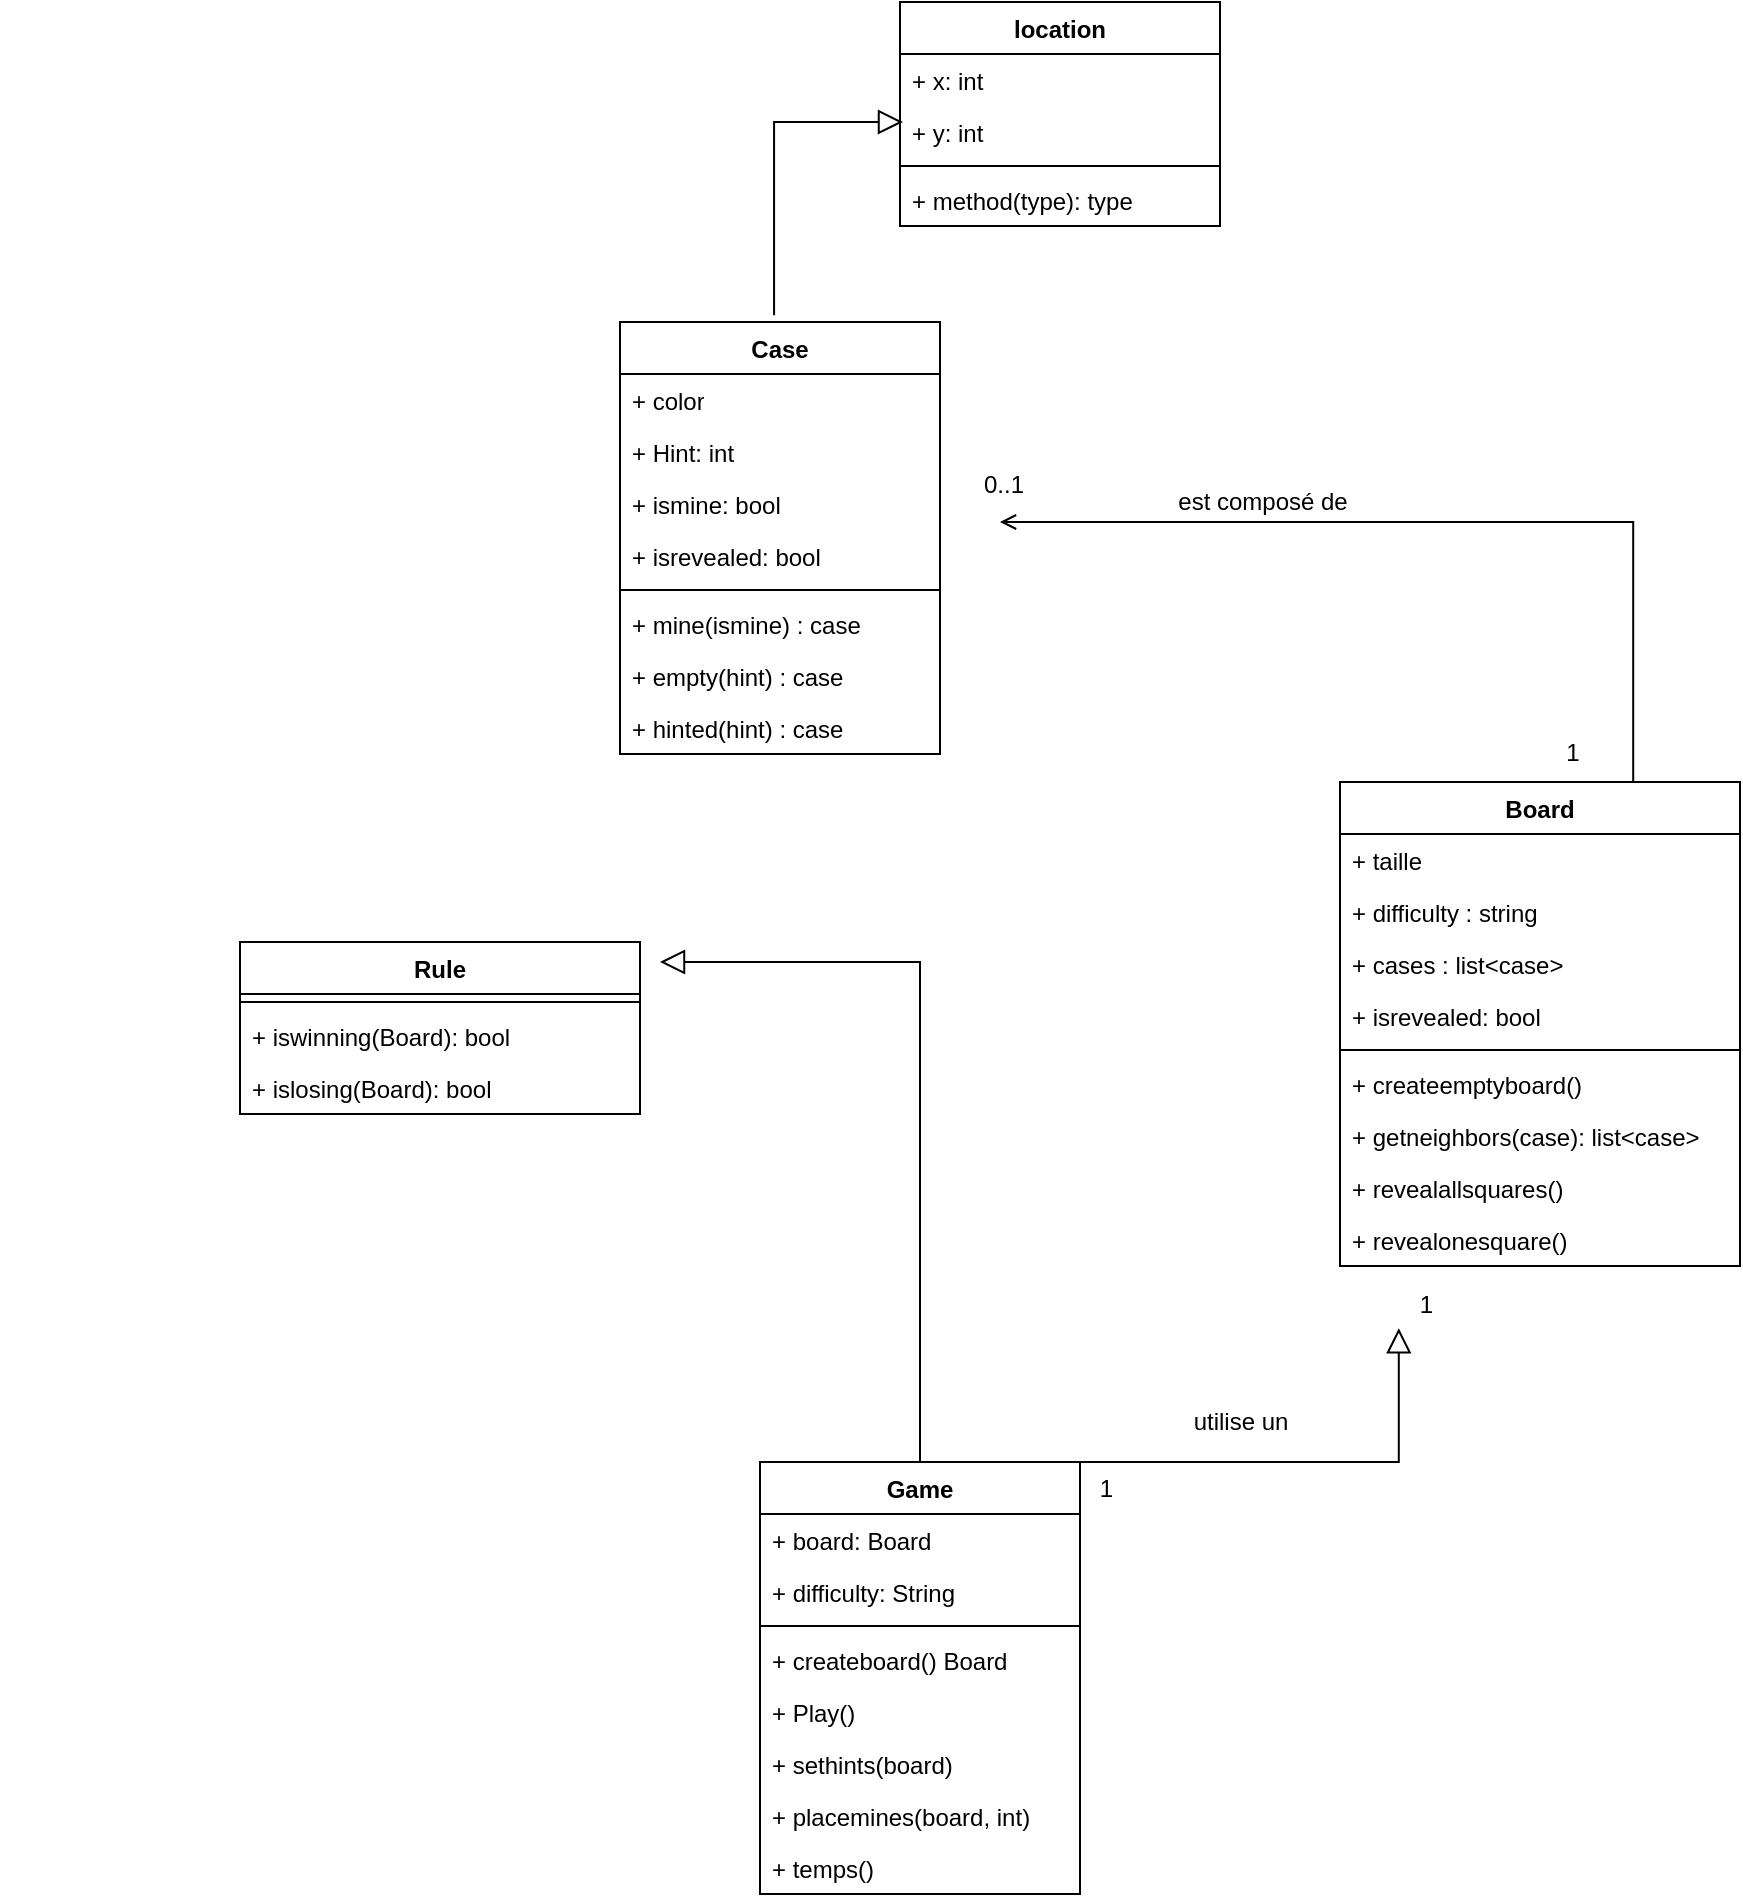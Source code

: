 <mxfile version="24.7.17">
  <diagram id="C5RBs43oDa-KdzZeNtuy" name="Page-1">
    <mxGraphModel dx="1824" dy="539" grid="1" gridSize="10" guides="1" tooltips="1" connect="1" arrows="1" fold="1" page="1" pageScale="1" pageWidth="827" pageHeight="1169" math="0" shadow="0">
      <root>
        <mxCell id="WIyWlLk6GJQsqaUBKTNV-0" />
        <mxCell id="WIyWlLk6GJQsqaUBKTNV-1" parent="WIyWlLk6GJQsqaUBKTNV-0" />
        <mxCell id="zkfFHV4jXpPFQw0GAbJ--26" value="" style="endArrow=open;shadow=0;strokeWidth=1;rounded=0;curved=0;endFill=1;edgeStyle=elbowEdgeStyle;elbow=vertical;exitX=0.383;exitY=-0.015;exitDx=0;exitDy=0;exitPerimeter=0;" parent="WIyWlLk6GJQsqaUBKTNV-1" edge="1">
          <mxGeometry x="0.5" y="41" relative="1" as="geometry">
            <mxPoint x="786.6" y="396.37" as="sourcePoint" />
            <mxPoint x="470" y="260" as="targetPoint" />
            <mxPoint x="-40" y="32" as="offset" />
            <Array as="points">
              <mxPoint x="730" y="260" />
            </Array>
          </mxGeometry>
        </mxCell>
        <mxCell id="zkfFHV4jXpPFQw0GAbJ--29" value="est composé de " style="text;html=1;resizable=0;points=[];;align=center;verticalAlign=middle;labelBackgroundColor=none;rounded=0;shadow=0;strokeWidth=1;fontSize=12;" parent="zkfFHV4jXpPFQw0GAbJ--26" vertex="1" connectable="0">
          <mxGeometry x="0.5" y="49" relative="1" as="geometry">
            <mxPoint x="17" y="-59" as="offset" />
          </mxGeometry>
        </mxCell>
        <mxCell id="0AmhBG5HeZ1LraAIpig7-25" value="" style="endArrow=block;endSize=10;endFill=0;shadow=0;strokeWidth=1;rounded=0;curved=0;edgeStyle=elbowEdgeStyle;elbow=vertical;exitX=0.642;exitY=-0.023;exitDx=0;exitDy=0;exitPerimeter=0;entryX=0.017;entryY=0.308;entryDx=0;entryDy=0;entryPerimeter=0;" edge="1" parent="WIyWlLk6GJQsqaUBKTNV-1">
          <mxGeometry width="160" relative="1" as="geometry">
            <mxPoint x="357.04" y="156.642" as="sourcePoint" />
            <mxPoint x="421.496" y="60.008" as="targetPoint" />
            <Array as="points">
              <mxPoint x="340" y="60" />
            </Array>
          </mxGeometry>
        </mxCell>
        <mxCell id="0AmhBG5HeZ1LraAIpig7-39" value="" style="endArrow=block;endSize=10;endFill=0;shadow=0;strokeWidth=1;rounded=0;curved=0;edgeStyle=elbowEdgeStyle;elbow=vertical;exitX=1;exitY=0.5;exitDx=0;exitDy=0;entryX=0.147;entryY=1.196;entryDx=0;entryDy=0;entryPerimeter=0;" edge="1" parent="WIyWlLk6GJQsqaUBKTNV-1" source="0AmhBG5HeZ1LraAIpig7-78">
          <mxGeometry width="160" relative="1" as="geometry">
            <mxPoint x="767" y="770" as="sourcePoint" />
            <mxPoint x="669.4" y="663.096" as="targetPoint" />
            <Array as="points">
              <mxPoint x="570" y="730" />
              <mxPoint x="530" y="660" />
              <mxPoint x="760" y="810" />
            </Array>
          </mxGeometry>
        </mxCell>
        <mxCell id="0AmhBG5HeZ1LraAIpig7-63" value="location" style="swimlane;fontStyle=1;align=center;verticalAlign=top;childLayout=stackLayout;horizontal=1;startSize=26;horizontalStack=0;resizeParent=1;resizeParentMax=0;resizeLast=0;collapsible=1;marginBottom=0;whiteSpace=wrap;html=1;" vertex="1" parent="WIyWlLk6GJQsqaUBKTNV-1">
          <mxGeometry x="420" width="160" height="112" as="geometry" />
        </mxCell>
        <mxCell id="0AmhBG5HeZ1LraAIpig7-64" value="+ x: int" style="text;strokeColor=none;fillColor=none;align=left;verticalAlign=top;spacingLeft=4;spacingRight=4;overflow=hidden;rotatable=0;points=[[0,0.5],[1,0.5]];portConstraint=eastwest;whiteSpace=wrap;html=1;" vertex="1" parent="0AmhBG5HeZ1LraAIpig7-63">
          <mxGeometry y="26" width="160" height="26" as="geometry" />
        </mxCell>
        <mxCell id="0AmhBG5HeZ1LraAIpig7-67" value="+ y: int" style="text;strokeColor=none;fillColor=none;align=left;verticalAlign=top;spacingLeft=4;spacingRight=4;overflow=hidden;rotatable=0;points=[[0,0.5],[1,0.5]];portConstraint=eastwest;whiteSpace=wrap;html=1;" vertex="1" parent="0AmhBG5HeZ1LraAIpig7-63">
          <mxGeometry y="52" width="160" height="26" as="geometry" />
        </mxCell>
        <mxCell id="0AmhBG5HeZ1LraAIpig7-65" value="" style="line;strokeWidth=1;fillColor=none;align=left;verticalAlign=middle;spacingTop=-1;spacingLeft=3;spacingRight=3;rotatable=0;labelPosition=right;points=[];portConstraint=eastwest;strokeColor=inherit;" vertex="1" parent="0AmhBG5HeZ1LraAIpig7-63">
          <mxGeometry y="78" width="160" height="8" as="geometry" />
        </mxCell>
        <mxCell id="0AmhBG5HeZ1LraAIpig7-66" value="+ method(type): type" style="text;strokeColor=none;fillColor=none;align=left;verticalAlign=top;spacingLeft=4;spacingRight=4;overflow=hidden;rotatable=0;points=[[0,0.5],[1,0.5]];portConstraint=eastwest;whiteSpace=wrap;html=1;" vertex="1" parent="0AmhBG5HeZ1LraAIpig7-63">
          <mxGeometry y="86" width="160" height="26" as="geometry" />
        </mxCell>
        <mxCell id="0AmhBG5HeZ1LraAIpig7-68" value="Case" style="swimlane;fontStyle=1;align=center;verticalAlign=top;childLayout=stackLayout;horizontal=1;startSize=26;horizontalStack=0;resizeParent=1;resizeParentMax=0;resizeLast=0;collapsible=1;marginBottom=0;whiteSpace=wrap;html=1;" vertex="1" parent="WIyWlLk6GJQsqaUBKTNV-1">
          <mxGeometry x="280" y="160" width="160" height="216" as="geometry" />
        </mxCell>
        <mxCell id="0AmhBG5HeZ1LraAIpig7-69" value="+ color" style="text;strokeColor=none;fillColor=none;align=left;verticalAlign=top;spacingLeft=4;spacingRight=4;overflow=hidden;rotatable=0;points=[[0,0.5],[1,0.5]];portConstraint=eastwest;whiteSpace=wrap;html=1;" vertex="1" parent="0AmhBG5HeZ1LraAIpig7-68">
          <mxGeometry y="26" width="160" height="26" as="geometry" />
        </mxCell>
        <mxCell id="0AmhBG5HeZ1LraAIpig7-84" value="+ Hint: int" style="text;strokeColor=none;fillColor=none;align=left;verticalAlign=top;spacingLeft=4;spacingRight=4;overflow=hidden;rotatable=0;points=[[0,0.5],[1,0.5]];portConstraint=eastwest;whiteSpace=wrap;html=1;" vertex="1" parent="0AmhBG5HeZ1LraAIpig7-68">
          <mxGeometry y="52" width="160" height="26" as="geometry" />
        </mxCell>
        <mxCell id="0AmhBG5HeZ1LraAIpig7-70" value="+ ismine: bool" style="text;strokeColor=none;fillColor=none;align=left;verticalAlign=top;spacingLeft=4;spacingRight=4;overflow=hidden;rotatable=0;points=[[0,0.5],[1,0.5]];portConstraint=eastwest;whiteSpace=wrap;html=1;" vertex="1" parent="0AmhBG5HeZ1LraAIpig7-68">
          <mxGeometry y="78" width="160" height="26" as="geometry" />
        </mxCell>
        <mxCell id="0AmhBG5HeZ1LraAIpig7-86" value="+ isrevealed: bool" style="text;strokeColor=none;fillColor=none;align=left;verticalAlign=top;spacingLeft=4;spacingRight=4;overflow=hidden;rotatable=0;points=[[0,0.5],[1,0.5]];portConstraint=eastwest;whiteSpace=wrap;html=1;" vertex="1" parent="0AmhBG5HeZ1LraAIpig7-68">
          <mxGeometry y="104" width="160" height="26" as="geometry" />
        </mxCell>
        <mxCell id="0AmhBG5HeZ1LraAIpig7-71" value="" style="line;strokeWidth=1;fillColor=none;align=left;verticalAlign=middle;spacingTop=-1;spacingLeft=3;spacingRight=3;rotatable=0;labelPosition=right;points=[];portConstraint=eastwest;strokeColor=inherit;" vertex="1" parent="0AmhBG5HeZ1LraAIpig7-68">
          <mxGeometry y="130" width="160" height="8" as="geometry" />
        </mxCell>
        <mxCell id="0AmhBG5HeZ1LraAIpig7-132" value="+ mine(ismine) : case&amp;nbsp; " style="text;strokeColor=none;fillColor=none;align=left;verticalAlign=top;spacingLeft=4;spacingRight=4;overflow=hidden;rotatable=0;points=[[0,0.5],[1,0.5]];portConstraint=eastwest;whiteSpace=wrap;html=1;" vertex="1" parent="0AmhBG5HeZ1LraAIpig7-68">
          <mxGeometry y="138" width="160" height="26" as="geometry" />
        </mxCell>
        <mxCell id="0AmhBG5HeZ1LraAIpig7-131" value="+ empty(hint) : case&amp;nbsp; " style="text;strokeColor=none;fillColor=none;align=left;verticalAlign=top;spacingLeft=4;spacingRight=4;overflow=hidden;rotatable=0;points=[[0,0.5],[1,0.5]];portConstraint=eastwest;whiteSpace=wrap;html=1;" vertex="1" parent="0AmhBG5HeZ1LraAIpig7-68">
          <mxGeometry y="164" width="160" height="26" as="geometry" />
        </mxCell>
        <mxCell id="0AmhBG5HeZ1LraAIpig7-133" value="+ hinted(hint) : case&amp;nbsp; " style="text;strokeColor=none;fillColor=none;align=left;verticalAlign=top;spacingLeft=4;spacingRight=4;overflow=hidden;rotatable=0;points=[[0,0.5],[1,0.5]];portConstraint=eastwest;whiteSpace=wrap;html=1;" vertex="1" parent="0AmhBG5HeZ1LraAIpig7-68">
          <mxGeometry y="190" width="160" height="26" as="geometry" />
        </mxCell>
        <mxCell id="0AmhBG5HeZ1LraAIpig7-76" value="Game" style="swimlane;fontStyle=1;align=center;verticalAlign=top;childLayout=stackLayout;horizontal=1;startSize=26;horizontalStack=0;resizeParent=1;resizeParentMax=0;resizeLast=0;collapsible=1;marginBottom=0;whiteSpace=wrap;html=1;" vertex="1" parent="WIyWlLk6GJQsqaUBKTNV-1">
          <mxGeometry x="350" y="730" width="160" height="216" as="geometry" />
        </mxCell>
        <mxCell id="0AmhBG5HeZ1LraAIpig7-77" value="+ board: Board" style="text;strokeColor=none;fillColor=none;align=left;verticalAlign=top;spacingLeft=4;spacingRight=4;overflow=hidden;rotatable=0;points=[[0,0.5],[1,0.5]];portConstraint=eastwest;whiteSpace=wrap;html=1;" vertex="1" parent="0AmhBG5HeZ1LraAIpig7-76">
          <mxGeometry y="26" width="160" height="26" as="geometry" />
        </mxCell>
        <mxCell id="0AmhBG5HeZ1LraAIpig7-78" value="+ difficulty: String" style="text;strokeColor=none;fillColor=none;align=left;verticalAlign=top;spacingLeft=4;spacingRight=4;overflow=hidden;rotatable=0;points=[[0,0.5],[1,0.5]];portConstraint=eastwest;whiteSpace=wrap;html=1;" vertex="1" parent="0AmhBG5HeZ1LraAIpig7-76">
          <mxGeometry y="52" width="160" height="26" as="geometry" />
        </mxCell>
        <mxCell id="0AmhBG5HeZ1LraAIpig7-79" value="" style="line;strokeWidth=1;fillColor=none;align=left;verticalAlign=middle;spacingTop=-1;spacingLeft=3;spacingRight=3;rotatable=0;labelPosition=right;points=[];portConstraint=eastwest;strokeColor=inherit;" vertex="1" parent="0AmhBG5HeZ1LraAIpig7-76">
          <mxGeometry y="78" width="160" height="8" as="geometry" />
        </mxCell>
        <mxCell id="0AmhBG5HeZ1LraAIpig7-80" value="+ createboard() Board" style="text;strokeColor=none;fillColor=none;align=left;verticalAlign=top;spacingLeft=4;spacingRight=4;overflow=hidden;rotatable=0;points=[[0,0.5],[1,0.5]];portConstraint=eastwest;whiteSpace=wrap;html=1;" vertex="1" parent="0AmhBG5HeZ1LraAIpig7-76">
          <mxGeometry y="86" width="160" height="26" as="geometry" />
        </mxCell>
        <mxCell id="0AmhBG5HeZ1LraAIpig7-81" value="+ Play() " style="text;strokeColor=none;fillColor=none;align=left;verticalAlign=top;spacingLeft=4;spacingRight=4;overflow=hidden;rotatable=0;points=[[0,0.5],[1,0.5]];portConstraint=eastwest;whiteSpace=wrap;html=1;" vertex="1" parent="0AmhBG5HeZ1LraAIpig7-76">
          <mxGeometry y="112" width="160" height="26" as="geometry" />
        </mxCell>
        <mxCell id="0AmhBG5HeZ1LraAIpig7-117" value="+ sethints(board) " style="text;strokeColor=none;fillColor=none;align=left;verticalAlign=top;spacingLeft=4;spacingRight=4;overflow=hidden;rotatable=0;points=[[0,0.5],[1,0.5]];portConstraint=eastwest;whiteSpace=wrap;html=1;" vertex="1" parent="0AmhBG5HeZ1LraAIpig7-76">
          <mxGeometry y="138" width="160" height="26" as="geometry" />
        </mxCell>
        <mxCell id="0AmhBG5HeZ1LraAIpig7-125" value="+ placemines(board, int) " style="text;strokeColor=none;fillColor=none;align=left;verticalAlign=top;spacingLeft=4;spacingRight=4;overflow=hidden;rotatable=0;points=[[0,0.5],[1,0.5]];portConstraint=eastwest;whiteSpace=wrap;html=1;" vertex="1" parent="0AmhBG5HeZ1LraAIpig7-76">
          <mxGeometry y="164" width="160" height="26" as="geometry" />
        </mxCell>
        <mxCell id="0AmhBG5HeZ1LraAIpig7-82" value="+ temps() " style="text;strokeColor=none;fillColor=none;align=left;verticalAlign=top;spacingLeft=4;spacingRight=4;overflow=hidden;rotatable=0;points=[[0,0.5],[1,0.5]];portConstraint=eastwest;whiteSpace=wrap;html=1;" vertex="1" parent="0AmhBG5HeZ1LraAIpig7-76">
          <mxGeometry y="190" width="160" height="26" as="geometry" />
        </mxCell>
        <mxCell id="0AmhBG5HeZ1LraAIpig7-94" value="Rule" style="swimlane;fontStyle=1;align=center;verticalAlign=top;childLayout=stackLayout;horizontal=1;startSize=26;horizontalStack=0;resizeParent=1;resizeParentMax=0;resizeLast=0;collapsible=1;marginBottom=0;whiteSpace=wrap;html=1;" vertex="1" parent="WIyWlLk6GJQsqaUBKTNV-1">
          <mxGeometry x="90" y="470" width="200" height="86" as="geometry" />
        </mxCell>
        <mxCell id="0AmhBG5HeZ1LraAIpig7-99" value="" style="line;strokeWidth=1;fillColor=none;align=left;verticalAlign=middle;spacingTop=-1;spacingLeft=3;spacingRight=3;rotatable=0;labelPosition=right;points=[];portConstraint=eastwest;strokeColor=inherit;" vertex="1" parent="0AmhBG5HeZ1LraAIpig7-94">
          <mxGeometry y="26" width="200" height="8" as="geometry" />
        </mxCell>
        <mxCell id="0AmhBG5HeZ1LraAIpig7-104" value="+ iswinning(Board): bool " style="text;strokeColor=none;fillColor=none;align=left;verticalAlign=top;spacingLeft=4;spacingRight=4;overflow=hidden;rotatable=0;points=[[0,0.5],[1,0.5]];portConstraint=eastwest;whiteSpace=wrap;html=1;" vertex="1" parent="0AmhBG5HeZ1LraAIpig7-94">
          <mxGeometry y="34" width="200" height="26" as="geometry" />
        </mxCell>
        <mxCell id="0AmhBG5HeZ1LraAIpig7-123" value="+ islosing(Board): bool " style="text;strokeColor=none;fillColor=none;align=left;verticalAlign=top;spacingLeft=4;spacingRight=4;overflow=hidden;rotatable=0;points=[[0,0.5],[1,0.5]];portConstraint=eastwest;whiteSpace=wrap;html=1;" vertex="1" parent="0AmhBG5HeZ1LraAIpig7-94">
          <mxGeometry y="60" width="200" height="26" as="geometry" />
        </mxCell>
        <mxCell id="0AmhBG5HeZ1LraAIpig7-108" value="" style="text;whiteSpace=wrap;html=1;" vertex="1" parent="WIyWlLk6GJQsqaUBKTNV-1">
          <mxGeometry x="-30" y="770" width="60" height="50" as="geometry" />
        </mxCell>
        <mxCell id="0AmhBG5HeZ1LraAIpig7-111" value="Board" style="swimlane;fontStyle=1;align=center;verticalAlign=top;childLayout=stackLayout;horizontal=1;startSize=26;horizontalStack=0;resizeParent=1;resizeParentMax=0;resizeLast=0;collapsible=1;marginBottom=0;whiteSpace=wrap;html=1;" vertex="1" parent="WIyWlLk6GJQsqaUBKTNV-1">
          <mxGeometry x="640" y="390" width="200" height="242" as="geometry" />
        </mxCell>
        <mxCell id="0AmhBG5HeZ1LraAIpig7-112" value="+ taille" style="text;strokeColor=none;fillColor=none;align=left;verticalAlign=top;spacingLeft=4;spacingRight=4;overflow=hidden;rotatable=0;points=[[0,0.5],[1,0.5]];portConstraint=eastwest;whiteSpace=wrap;html=1;" vertex="1" parent="0AmhBG5HeZ1LraAIpig7-111">
          <mxGeometry y="26" width="200" height="26" as="geometry" />
        </mxCell>
        <mxCell id="0AmhBG5HeZ1LraAIpig7-113" value="+ difficulty : string" style="text;strokeColor=none;fillColor=none;align=left;verticalAlign=top;spacingLeft=4;spacingRight=4;overflow=hidden;rotatable=0;points=[[0,0.5],[1,0.5]];portConstraint=eastwest;whiteSpace=wrap;html=1;" vertex="1" parent="0AmhBG5HeZ1LraAIpig7-111">
          <mxGeometry y="52" width="200" height="26" as="geometry" />
        </mxCell>
        <mxCell id="0AmhBG5HeZ1LraAIpig7-114" value="+ cases : list&amp;lt;case&amp;gt;" style="text;strokeColor=none;fillColor=none;align=left;verticalAlign=top;spacingLeft=4;spacingRight=4;overflow=hidden;rotatable=0;points=[[0,0.5],[1,0.5]];portConstraint=eastwest;whiteSpace=wrap;html=1;" vertex="1" parent="0AmhBG5HeZ1LraAIpig7-111">
          <mxGeometry y="78" width="200" height="26" as="geometry" />
        </mxCell>
        <mxCell id="0AmhBG5HeZ1LraAIpig7-115" value="+ isrevealed: bool" style="text;strokeColor=none;fillColor=none;align=left;verticalAlign=top;spacingLeft=4;spacingRight=4;overflow=hidden;rotatable=0;points=[[0,0.5],[1,0.5]];portConstraint=eastwest;whiteSpace=wrap;html=1;" vertex="1" parent="0AmhBG5HeZ1LraAIpig7-111">
          <mxGeometry y="104" width="200" height="26" as="geometry" />
        </mxCell>
        <mxCell id="0AmhBG5HeZ1LraAIpig7-116" value="" style="line;strokeWidth=1;fillColor=none;align=left;verticalAlign=middle;spacingTop=-1;spacingLeft=3;spacingRight=3;rotatable=0;labelPosition=right;points=[];portConstraint=eastwest;strokeColor=inherit;" vertex="1" parent="0AmhBG5HeZ1LraAIpig7-111">
          <mxGeometry y="130" width="200" height="8" as="geometry" />
        </mxCell>
        <mxCell id="0AmhBG5HeZ1LraAIpig7-118" value="+&amp;nbsp;createemptyboard() " style="text;strokeColor=none;fillColor=none;align=left;verticalAlign=top;spacingLeft=4;spacingRight=4;overflow=hidden;rotatable=0;points=[[0,0.5],[1,0.5]];portConstraint=eastwest;whiteSpace=wrap;html=1;" vertex="1" parent="0AmhBG5HeZ1LraAIpig7-111">
          <mxGeometry y="138" width="200" height="26" as="geometry" />
        </mxCell>
        <mxCell id="0AmhBG5HeZ1LraAIpig7-119" value="+ getneighbors(case): list&amp;lt;case&amp;gt; " style="text;strokeColor=none;fillColor=none;align=left;verticalAlign=top;spacingLeft=4;spacingRight=4;overflow=hidden;rotatable=0;points=[[0,0.5],[1,0.5]];portConstraint=eastwest;whiteSpace=wrap;html=1;" vertex="1" parent="0AmhBG5HeZ1LraAIpig7-111">
          <mxGeometry y="164" width="200" height="26" as="geometry" />
        </mxCell>
        <mxCell id="0AmhBG5HeZ1LraAIpig7-120" value="+ revealallsquares() " style="text;strokeColor=none;fillColor=none;align=left;verticalAlign=top;spacingLeft=4;spacingRight=4;overflow=hidden;rotatable=0;points=[[0,0.5],[1,0.5]];portConstraint=eastwest;whiteSpace=wrap;html=1;" vertex="1" parent="0AmhBG5HeZ1LraAIpig7-111">
          <mxGeometry y="190" width="200" height="26" as="geometry" />
        </mxCell>
        <mxCell id="0AmhBG5HeZ1LraAIpig7-121" value="+ revealonesquare() " style="text;strokeColor=none;fillColor=none;align=left;verticalAlign=top;spacingLeft=4;spacingRight=4;overflow=hidden;rotatable=0;points=[[0,0.5],[1,0.5]];portConstraint=eastwest;whiteSpace=wrap;html=1;" vertex="1" parent="0AmhBG5HeZ1LraAIpig7-111">
          <mxGeometry y="216" width="200" height="26" as="geometry" />
        </mxCell>
        <mxCell id="0AmhBG5HeZ1LraAIpig7-124" value="" style="endArrow=block;endSize=10;endFill=0;shadow=0;strokeWidth=1;rounded=0;curved=0;edgeStyle=elbowEdgeStyle;elbow=vertical;exitX=0.25;exitY=0;exitDx=0;exitDy=0;" edge="1" parent="WIyWlLk6GJQsqaUBKTNV-1">
          <mxGeometry width="160" relative="1" as="geometry">
            <mxPoint x="430" y="730" as="sourcePoint" />
            <mxPoint x="300" y="480" as="targetPoint" />
            <Array as="points">
              <mxPoint x="310" y="480" />
              <mxPoint x="400" y="500" />
              <mxPoint x="460" y="530" />
              <mxPoint x="410" y="631" />
              <mxPoint x="370" y="561" />
              <mxPoint x="600" y="711" />
            </Array>
          </mxGeometry>
        </mxCell>
        <mxCell id="0AmhBG5HeZ1LraAIpig7-126" value="1" style="resizable=0;align=right;verticalAlign=bottom;labelBackgroundColor=none;fontSize=12;" connectable="0" vertex="1" parent="WIyWlLk6GJQsqaUBKTNV-1">
          <mxGeometry x="463.338" y="264.0" as="geometry">
            <mxPoint x="298" y="120" as="offset" />
          </mxGeometry>
        </mxCell>
        <mxCell id="0AmhBG5HeZ1LraAIpig7-127" value="0..1" style="resizable=0;align=left;verticalAlign=bottom;labelBackgroundColor=none;fontSize=12;" connectable="0" vertex="1" parent="WIyWlLk6GJQsqaUBKTNV-1">
          <mxGeometry x="460.0" y="250.0" as="geometry" />
        </mxCell>
        <mxCell id="0AmhBG5HeZ1LraAIpig7-128" value="utilise un" style="text;html=1;resizable=0;points=[];;align=center;verticalAlign=middle;labelBackgroundColor=none;rounded=0;shadow=0;strokeWidth=1;fontSize=12;" vertex="1" connectable="0" parent="WIyWlLk6GJQsqaUBKTNV-1">
          <mxGeometry x="590.003" y="710" as="geometry" />
        </mxCell>
        <mxCell id="0AmhBG5HeZ1LraAIpig7-129" value="1" style="resizable=0;align=right;verticalAlign=bottom;labelBackgroundColor=none;fontSize=12;" connectable="0" vertex="1" parent="WIyWlLk6GJQsqaUBKTNV-1">
          <mxGeometry x="389.998" y="540.0" as="geometry">
            <mxPoint x="298" y="120" as="offset" />
          </mxGeometry>
        </mxCell>
        <mxCell id="0AmhBG5HeZ1LraAIpig7-130" value="1" style="resizable=0;align=right;verticalAlign=bottom;labelBackgroundColor=none;fontSize=12;" connectable="0" vertex="1" parent="WIyWlLk6GJQsqaUBKTNV-1">
          <mxGeometry x="229.998" y="632.0" as="geometry">
            <mxPoint x="298" y="120" as="offset" />
          </mxGeometry>
        </mxCell>
      </root>
    </mxGraphModel>
  </diagram>
</mxfile>
